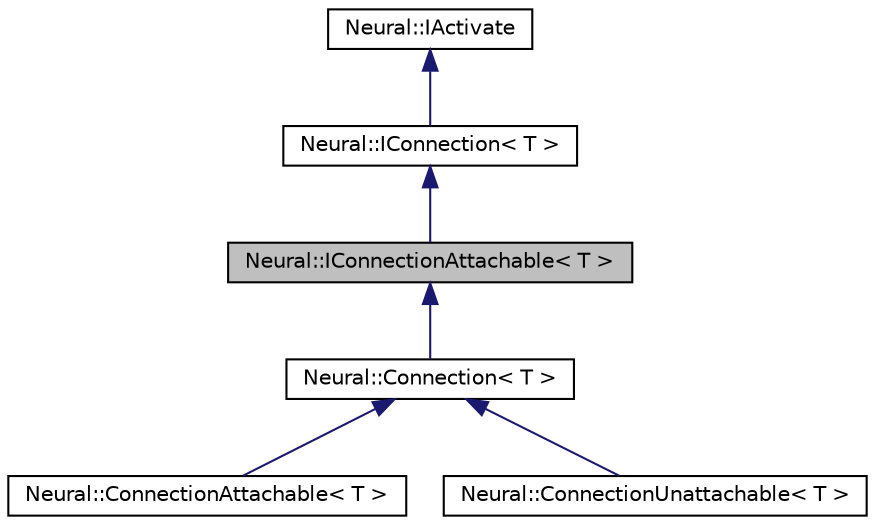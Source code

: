 digraph G
{
  edge [fontname="Helvetica",fontsize="10",labelfontname="Helvetica",labelfontsize="10"];
  node [fontname="Helvetica",fontsize="10",shape=record];
  Node1 [label="Neural::IConnectionAttachable\< T \>",height=0.2,width=0.4,color="black", fillcolor="grey75", style="filled" fontcolor="black"];
  Node2 -> Node1 [dir=back,color="midnightblue",fontsize="10",style="solid",fontname="Helvetica"];
  Node2 [label="Neural::IConnection\< T \>",height=0.2,width=0.4,color="black", fillcolor="white", style="filled",URL="$class_neural_1_1_i_connection.html"];
  Node3 -> Node2 [dir=back,color="midnightblue",fontsize="10",style="solid",fontname="Helvetica"];
  Node3 [label="Neural::IActivate",height=0.2,width=0.4,color="black", fillcolor="white", style="filled",URL="$class_neural_1_1_i_activate.html"];
  Node1 -> Node4 [dir=back,color="midnightblue",fontsize="10",style="solid",fontname="Helvetica"];
  Node4 [label="Neural::Connection\< T \>",height=0.2,width=0.4,color="black", fillcolor="white", style="filled",URL="$class_neural_1_1_connection.html"];
  Node4 -> Node5 [dir=back,color="midnightblue",fontsize="10",style="solid",fontname="Helvetica"];
  Node5 [label="Neural::ConnectionAttachable\< T \>",height=0.2,width=0.4,color="black", fillcolor="white", style="filled",URL="$class_neural_1_1_connection_attachable.html"];
  Node4 -> Node6 [dir=back,color="midnightblue",fontsize="10",style="solid",fontname="Helvetica"];
  Node6 [label="Neural::ConnectionUnattachable\< T \>",height=0.2,width=0.4,color="black", fillcolor="white", style="filled",URL="$class_neural_1_1_connection_unattachable.html"];
}
